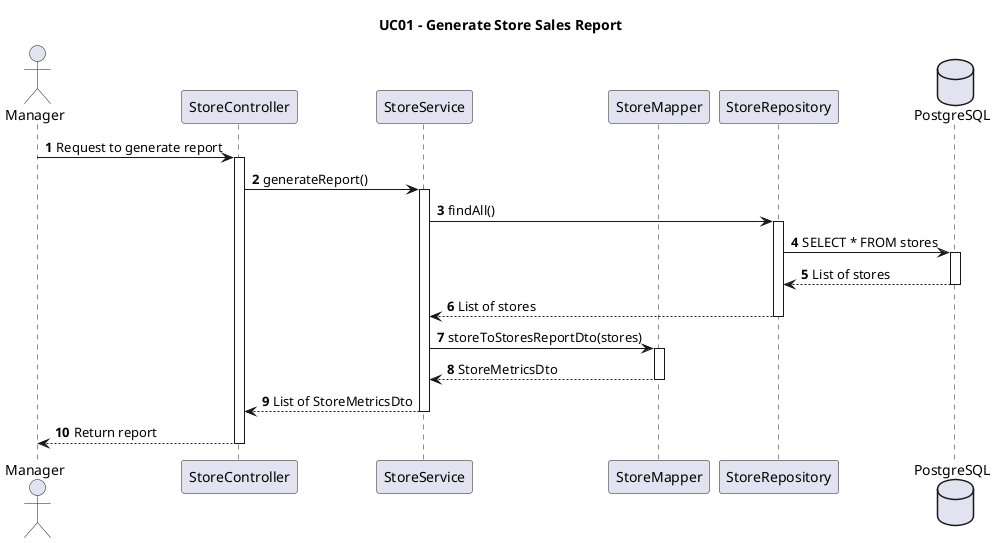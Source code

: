 @startuml
title UC01 - Generate Store Sales Report
autonumber

actor Manager as m
participant "StoreController" as sc
participant "StoreService" as ss
participant "StoreMapper" as sm
participant "StoreRepository" as sr
database "PostgreSQL" as db

m -> sc: Request to generate report
activate sc
sc -> ss: generateReport()
activate ss
ss -> sr: findAll()
activate sr
sr -> db: SELECT * FROM stores
activate db
db --> sr: List of stores
deactivate db
sr --> ss: List of stores
deactivate sr
ss -> sm: storeToStoresReportDto(stores)
activate sm
sm --> ss: StoreMetricsDto
deactivate sm
ss --> sc: List of StoreMetricsDto
deactivate ss
sc --> m: Return report
deactivate sc

@enduml